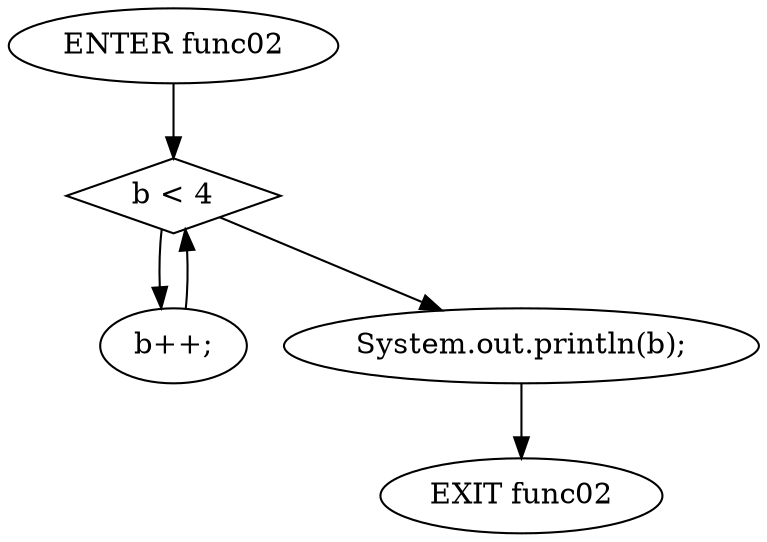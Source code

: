 digraph G {
  0 [ label="ENTER func02" ];
  1 [ label="EXIT func02" ];
  2 [ shape="diamond" label="b < 4" ];
  3 [ label="b++;" ];
  4 [ label="System.out.println(b);" ];
  0 -> 2;
  2 -> 3;
  3 -> 2;
  2 -> 4;
  4 -> 1;
}

